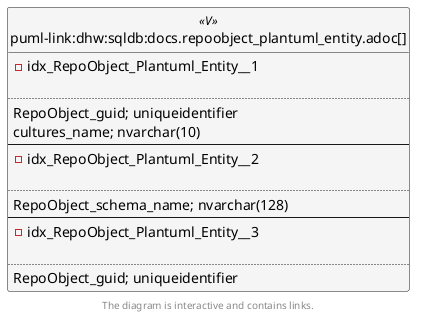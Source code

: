 @startuml
left to right direction
'top to bottom direction
hide circle
'avoide "." issues:
set namespaceSeparator none


skinparam class {
  BackgroundColor White
  BackgroundColor<<FN>> Yellow
  BackgroundColor<<FS>> Yellow
  BackgroundColor<<FT>> LightGray
  BackgroundColor<<IF>> Yellow
  BackgroundColor<<IS>> Yellow
  BackgroundColor<<P>> Aqua
  BackgroundColor<<PC>> Aqua
  BackgroundColor<<SN>> Yellow
  BackgroundColor<<SO>> SlateBlue
  BackgroundColor<<TF>> LightGray
  BackgroundColor<<TR>> Tomato
  BackgroundColor<<U>> White
  BackgroundColor<<V>> WhiteSmoke
  BackgroundColor<<X>> Aqua
  BackgroundColor<<external>> AliceBlue
}


entity "puml-link:dhw:sqldb:docs.repoobject_plantuml_entity.adoc[]" as docs.RepoObject_Plantuml_Entity << V >> {
- idx_RepoObject_Plantuml_Entity__1

..
RepoObject_guid; uniqueidentifier
cultures_name; nvarchar(10)
--
- idx_RepoObject_Plantuml_Entity__2

..
RepoObject_schema_name; nvarchar(128)
--
- idx_RepoObject_Plantuml_Entity__3

..
RepoObject_guid; uniqueidentifier
}

footer The diagram is interactive and contains links.
@enduml

